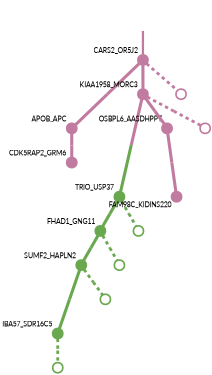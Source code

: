 strict digraph  {
graph[splines=false]; nodesep=0.7; rankdir=TB; ranksep=0.6; forcelabels=true; dpi=600; size=2.5;
0 [color="#c27ba0ff", fillcolor="#c27ba0ff", fixedsize=true, fontname=Lato, fontsize="12pt", height="0.25", label="", penwidth=3, shape=circle, style=filled, xlabel=CARS2_OR5J2];
3 [color="#c27ba0ff", fillcolor="#c27ba0ff", fixedsize=true, fontname=Lato, fontsize="12pt", height="0.25", label="", penwidth=3, shape=circle, style=filled, xlabel=APOB_APC];
6 [color="#c27ba0ff", fillcolor="#c27ba0ff", fixedsize=true, fontname=Lato, fontsize="12pt", height="0.25", label="", penwidth=3, shape=circle, style=filled, xlabel=KIAA1958_MORC3];
14 [color="#c27ba0ff", fillcolor="#c27ba0ff", fixedsize=true, fontname=Lato, fontsize="12pt", height="0.25", label="", penwidth=3, shape=circle, style=solid, xlabel=""];
1 [color="#6aa84fff", fillcolor="#6aa84fff", fixedsize=true, fontname=Lato, fontsize="12pt", height="0.25", label="", penwidth=3, shape=circle, style=filled, xlabel=TRIO_USP37];
8 [color="#6aa84fff", fillcolor="#6aa84fff", fixedsize=true, fontname=Lato, fontsize="12pt", height="0.25", label="", penwidth=3, shape=circle, style=filled, xlabel=FHAD1_GNG11];
10 [color="#6aa84fff", fillcolor="#6aa84fff", fixedsize=true, fontname=Lato, fontsize="12pt", height="0.25", label="", penwidth=3, shape=circle, style=solid, xlabel=""];
2 [color="#6aa84fff", fillcolor="#6aa84fff", fixedsize=true, fontname=Lato, fontsize="12pt", height="0.25", label="", penwidth=3, shape=circle, style=filled, xlabel=IBA57_SDR16C5];
11 [color="#6aa84fff", fillcolor="#6aa84fff", fixedsize=true, fontname=Lato, fontsize="12pt", height="0.25", label="", penwidth=3, shape=circle, style=solid, xlabel=""];
9 [color="#c27ba0ff", fillcolor="#c27ba0ff", fixedsize=true, fontname=Lato, fontsize="12pt", height="0.25", label="", penwidth=3, shape=circle, style=filled, xlabel=CDK5RAP2_GRM6];
5 [color="#c27ba0ff", fillcolor="#c27ba0ff", fixedsize=true, fontname=Lato, fontsize="12pt", height="0.25", label="", penwidth=3, shape=circle, style=filled, xlabel=OSBPL6_AASDHPPT];
4 [color="#c27ba0ff", fillcolor="#c27ba0ff", fixedsize=true, fontname=Lato, fontsize="12pt", height="0.25", label="", penwidth=3, shape=circle, style=filled, xlabel=FAM98C_KIDINS220];
15 [color="#c27ba0ff", fillcolor="#c27ba0ff", fixedsize=true, fontname=Lato, fontsize="12pt", height="0.25", label="", penwidth=3, shape=circle, style=solid, xlabel=""];
7 [color="#6aa84fff", fillcolor="#6aa84fff", fixedsize=true, fontname=Lato, fontsize="12pt", height="0.25", label="", penwidth=3, shape=circle, style=filled, xlabel=SUMF2_HAPLN2];
12 [color="#6aa84fff", fillcolor="#6aa84fff", fixedsize=true, fontname=Lato, fontsize="12pt", height="0.25", label="", penwidth=3, shape=circle, style=solid, xlabel=""];
13 [color="#6aa84fff", fillcolor="#6aa84fff", fixedsize=true, fontname=Lato, fontsize="12pt", height="0.25", label="", penwidth=3, shape=circle, style=solid, xlabel=""];
normal [label="", penwidth=3, style=invis, xlabel=CARS2_OR5J2];
0 -> 3  [arrowsize=0, color="#c27ba0ff;0.5:#c27ba0ff", minlen="2.119999885559082", penwidth="5.5", style=solid];
0 -> 6  [arrowsize=0, color="#c27ba0ff;0.5:#c27ba0ff", minlen="1.6399999856948853", penwidth="5.5", style=solid];
0 -> 14  [arrowsize=0, color="#c27ba0ff;0.5:#c27ba0ff", minlen="1.1200000047683716", penwidth=5, style=dashed];
3 -> 9  [arrowsize=0, color="#c27ba0ff;0.5:#c27ba0ff", minlen="1.2400000095367432", penwidth="5.5", style=solid];
6 -> 1  [arrowsize=0, color="#c27ba0ff;0.5:#6aa84fff", minlen="3.0", penwidth="5.5", style=solid];
6 -> 5  [arrowsize=0, color="#c27ba0ff;0.5:#c27ba0ff", minlen="1.7200000286102295", penwidth="5.5", style=solid];
6 -> 15  [arrowsize=0, color="#c27ba0ff;0.5:#c27ba0ff", minlen="1.1200000047683716", penwidth=5, style=dashed];
1 -> 8  [arrowsize=0, color="#6aa84fff;0.5:#6aa84fff", minlen="1.2400000095367432", penwidth="5.5", style=solid];
1 -> 10  [arrowsize=0, color="#6aa84fff;0.5:#6aa84fff", minlen="1.1200000047683716", penwidth=5, style=dashed];
8 -> 7  [arrowsize=0, color="#6aa84fff;0.5:#6aa84fff", minlen="1.3600000143051147", penwidth="5.5", style=solid];
8 -> 13  [arrowsize=0, color="#6aa84fff;0.5:#6aa84fff", minlen="1.1200000047683716", penwidth=5, style=dashed];
2 -> 11  [arrowsize=0, color="#6aa84fff;0.5:#6aa84fff", minlen="1.1200000047683716", penwidth=5, style=dashed];
5 -> 4  [arrowsize=0, color="#c27ba0ff;0.5:#c27ba0ff", minlen="2.0399999618530273", penwidth="5.5", style=solid];
7 -> 2  [arrowsize=0, color="#6aa84fff;0.5:#6aa84fff", minlen="2.440000057220459", penwidth="5.5", style=solid];
7 -> 12  [arrowsize=0, color="#6aa84fff;0.5:#6aa84fff", minlen="1.1200000047683716", penwidth=5, style=dashed];
normal -> 0  [arrowsize=0, color="#c27ba0ff", label="", penwidth=4, style=solid];
}
